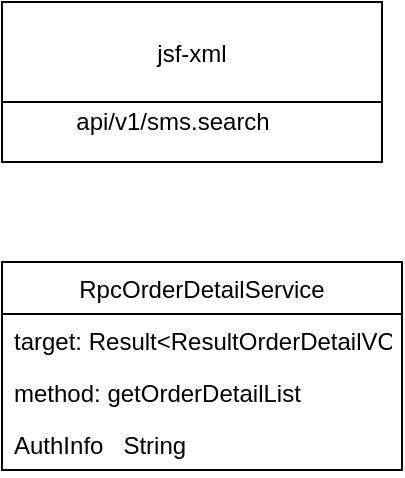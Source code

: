 <mxfile version="14.9.8" type="github">
  <diagram id="C5RBs43oDa-KdzZeNtuy" name="Page-1">
    <mxGraphModel dx="868" dy="482" grid="1" gridSize="10" guides="1" tooltips="1" connect="1" arrows="1" fold="1" page="1" pageScale="1" pageWidth="827" pageHeight="1169" math="0" shadow="0">
      <root>
        <mxCell id="WIyWlLk6GJQsqaUBKTNV-0" />
        <mxCell id="WIyWlLk6GJQsqaUBKTNV-1" parent="WIyWlLk6GJQsqaUBKTNV-0" />
        <mxCell id="cHjRKr7OtZ-oXJLYwUjb-22" value="jsf-xml" style="swimlane;fontStyle=0;childLayout=stackLayout;horizontal=1;startSize=50;fillColor=none;horizontalStack=0;resizeParent=1;resizeParentMax=0;resizeLast=0;collapsible=1;marginBottom=0;" vertex="1" parent="WIyWlLk6GJQsqaUBKTNV-1">
          <mxGeometry x="310" y="20" width="190" height="80" as="geometry" />
        </mxCell>
        <mxCell id="cHjRKr7OtZ-oXJLYwUjb-34" value="api/v1/sms.search" style="text;html=1;align=center;verticalAlign=middle;resizable=0;points=[];autosize=1;strokeColor=none;" vertex="1" parent="WIyWlLk6GJQsqaUBKTNV-1">
          <mxGeometry x="340" y="70" width="110" height="20" as="geometry" />
        </mxCell>
        <mxCell id="cHjRKr7OtZ-oXJLYwUjb-58" value="RpcOrderDetailService" style="swimlane;fontStyle=0;childLayout=stackLayout;horizontal=1;startSize=26;fillColor=none;horizontalStack=0;resizeParent=1;resizeParentMax=0;resizeLast=0;collapsible=1;marginBottom=0;" vertex="1" parent="WIyWlLk6GJQsqaUBKTNV-1">
          <mxGeometry x="310" y="150" width="200" height="104" as="geometry" />
        </mxCell>
        <mxCell id="cHjRKr7OtZ-oXJLYwUjb-59" value="target: Result&lt;ResultOrderDetailVO&gt;" style="text;strokeColor=none;fillColor=none;align=left;verticalAlign=top;spacingLeft=4;spacingRight=4;overflow=hidden;rotatable=0;points=[[0,0.5],[1,0.5]];portConstraint=eastwest;" vertex="1" parent="cHjRKr7OtZ-oXJLYwUjb-58">
          <mxGeometry y="26" width="200" height="26" as="geometry" />
        </mxCell>
        <mxCell id="cHjRKr7OtZ-oXJLYwUjb-60" value="method: getOrderDetailList" style="text;strokeColor=none;fillColor=none;align=left;verticalAlign=top;spacingLeft=4;spacingRight=4;overflow=hidden;rotatable=0;points=[[0,0.5],[1,0.5]];portConstraint=eastwest;" vertex="1" parent="cHjRKr7OtZ-oXJLYwUjb-58">
          <mxGeometry y="52" width="200" height="26" as="geometry" />
        </mxCell>
        <mxCell id="cHjRKr7OtZ-oXJLYwUjb-61" value="AuthInfo   String&#xa;" style="text;strokeColor=none;fillColor=none;align=left;verticalAlign=top;spacingLeft=4;spacingRight=4;overflow=hidden;rotatable=0;points=[[0,0.5],[1,0.5]];portConstraint=eastwest;" vertex="1" parent="cHjRKr7OtZ-oXJLYwUjb-58">
          <mxGeometry y="78" width="200" height="26" as="geometry" />
        </mxCell>
      </root>
    </mxGraphModel>
  </diagram>
</mxfile>

